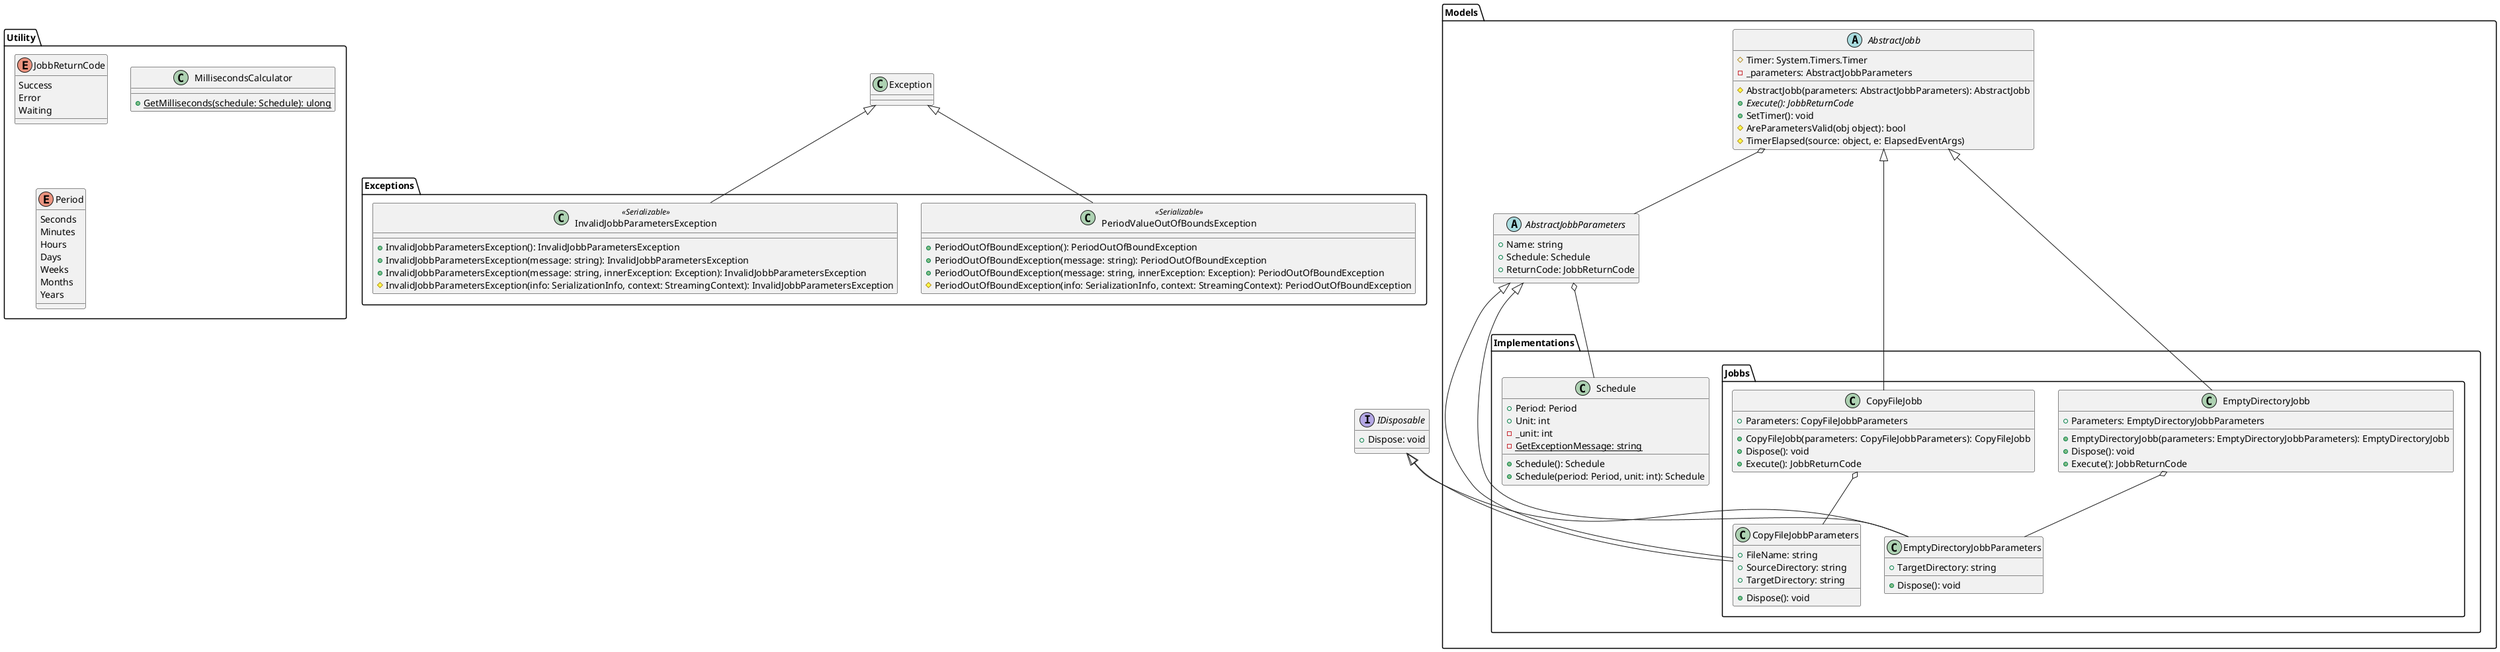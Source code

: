 ﻿@startuml
package Models <<Folder>> 
{
    abstract class AbstractJobbParameters
    {
        +Name: string
        +Schedule: Schedule
        +ReturnCode: JobbReturnCode
    }
    
    abstract class AbstractJobb
    {
        #Timer: System.Timers.Timer
        -_parameters: AbstractJobbParameters
        #AbstractJobb(parameters: AbstractJobbParameters): AbstractJobb
        {abstract} +Execute(): JobbReturnCode
        +SetTimer(): void
        #AreParametersValid(obj object): bool
        #TimerElapsed(source: object, e: ElapsedEventArgs)
    }
    
    package Implementations <<Folder>>
    {
        package Jobbs <<Folder>>
        {
            class CopyFileJobb
            {
                +Parameters: CopyFileJobbParameters
                +CopyFileJobb(parameters: CopyFileJobbParameters): CopyFileJobb
                +Dispose(): void
                +Execute(): JobbReturnCode
            }
            
            class CopyFileJobbParameters
            {
                +FileName: string
                +SourceDirectory: string
                +TargetDirectory: string
                +Dispose(): void
            }
            
            class EmptyDirectoryJobb
            {
                +Parameters: EmptyDirectoryJobbParameters
                +EmptyDirectoryJobb(parameters: EmptyDirectoryJobbParameters): EmptyDirectoryJobb
                +Dispose(): void
                +Execute(): JobbReturnCode
            }
            
            class EmptyDirectoryJobbParameters
            {
                +TargetDirectory: string
                +Dispose(): void
            }
        }
        
        class Schedule
        {
            +Period: Period
            +Unit: int
            -_unit: int
            {static}-GetExceptionMessage: string
            +Schedule(): Schedule
            +Schedule(period: Period, unit: int): Schedule
        }
    }
}

package Utility <<Folder>>
{
    enum JobbReturnCode
    {
        Success
        Error
        Waiting
    }
    
    class MillisecondsCalculator
    {
        {static}+GetMilliseconds(schedule: Schedule): ulong
    }
    
    enum Period
    {
        Seconds
        Minutes
        Hours
        Days
        Weeks
        Months
        Years
    }
}

package Exceptions <<Folder>>
{
    class PeriodValueOutOfBoundsException <<Serializable>>
    {
        +PeriodOutOfBoundException(): PeriodOutOfBoundException
        +PeriodOutOfBoundException(message: string): PeriodOutOfBoundException
        +PeriodOutOfBoundException(message: string, innerException: Exception): PeriodOutOfBoundException
        #PeriodOutOfBoundException(info: SerializationInfo, context: StreamingContext): PeriodOutOfBoundException
    }
    
    class InvalidJobbParametersException <<Serializable>>
    {
        +InvalidJobbParametersException(): InvalidJobbParametersException
        +InvalidJobbParametersException(message: string): InvalidJobbParametersException
        +InvalidJobbParametersException(message: string, innerException: Exception): InvalidJobbParametersException
        #InvalidJobbParametersException(info: SerializationInfo, context: StreamingContext): InvalidJobbParametersException
    }
}

class Exception{}

interface IDisposable
{
    +Dispose: void
}

AbstractJobb o-- AbstractJobbParameters

AbstractJobb <|-- CopyFileJobb
AbstractJobbParameters <|-- CopyFileJobbParameters
IDisposable <|-- CopyFileJobbParameters
CopyFileJobb o-- CopyFileJobbParameters

AbstractJobb <|-- EmptyDirectoryJobb
AbstractJobbParameters <|-- EmptyDirectoryJobbParameters
IDisposable <|-- EmptyDirectoryJobbParameters
EmptyDirectoryJobb o-- EmptyDirectoryJobbParameters

AbstractJobbParameters o-- Schedule

Exception <|-- InvalidJobbParametersException
Exception <|-- PeriodValueOutOfBoundsException


@enduml